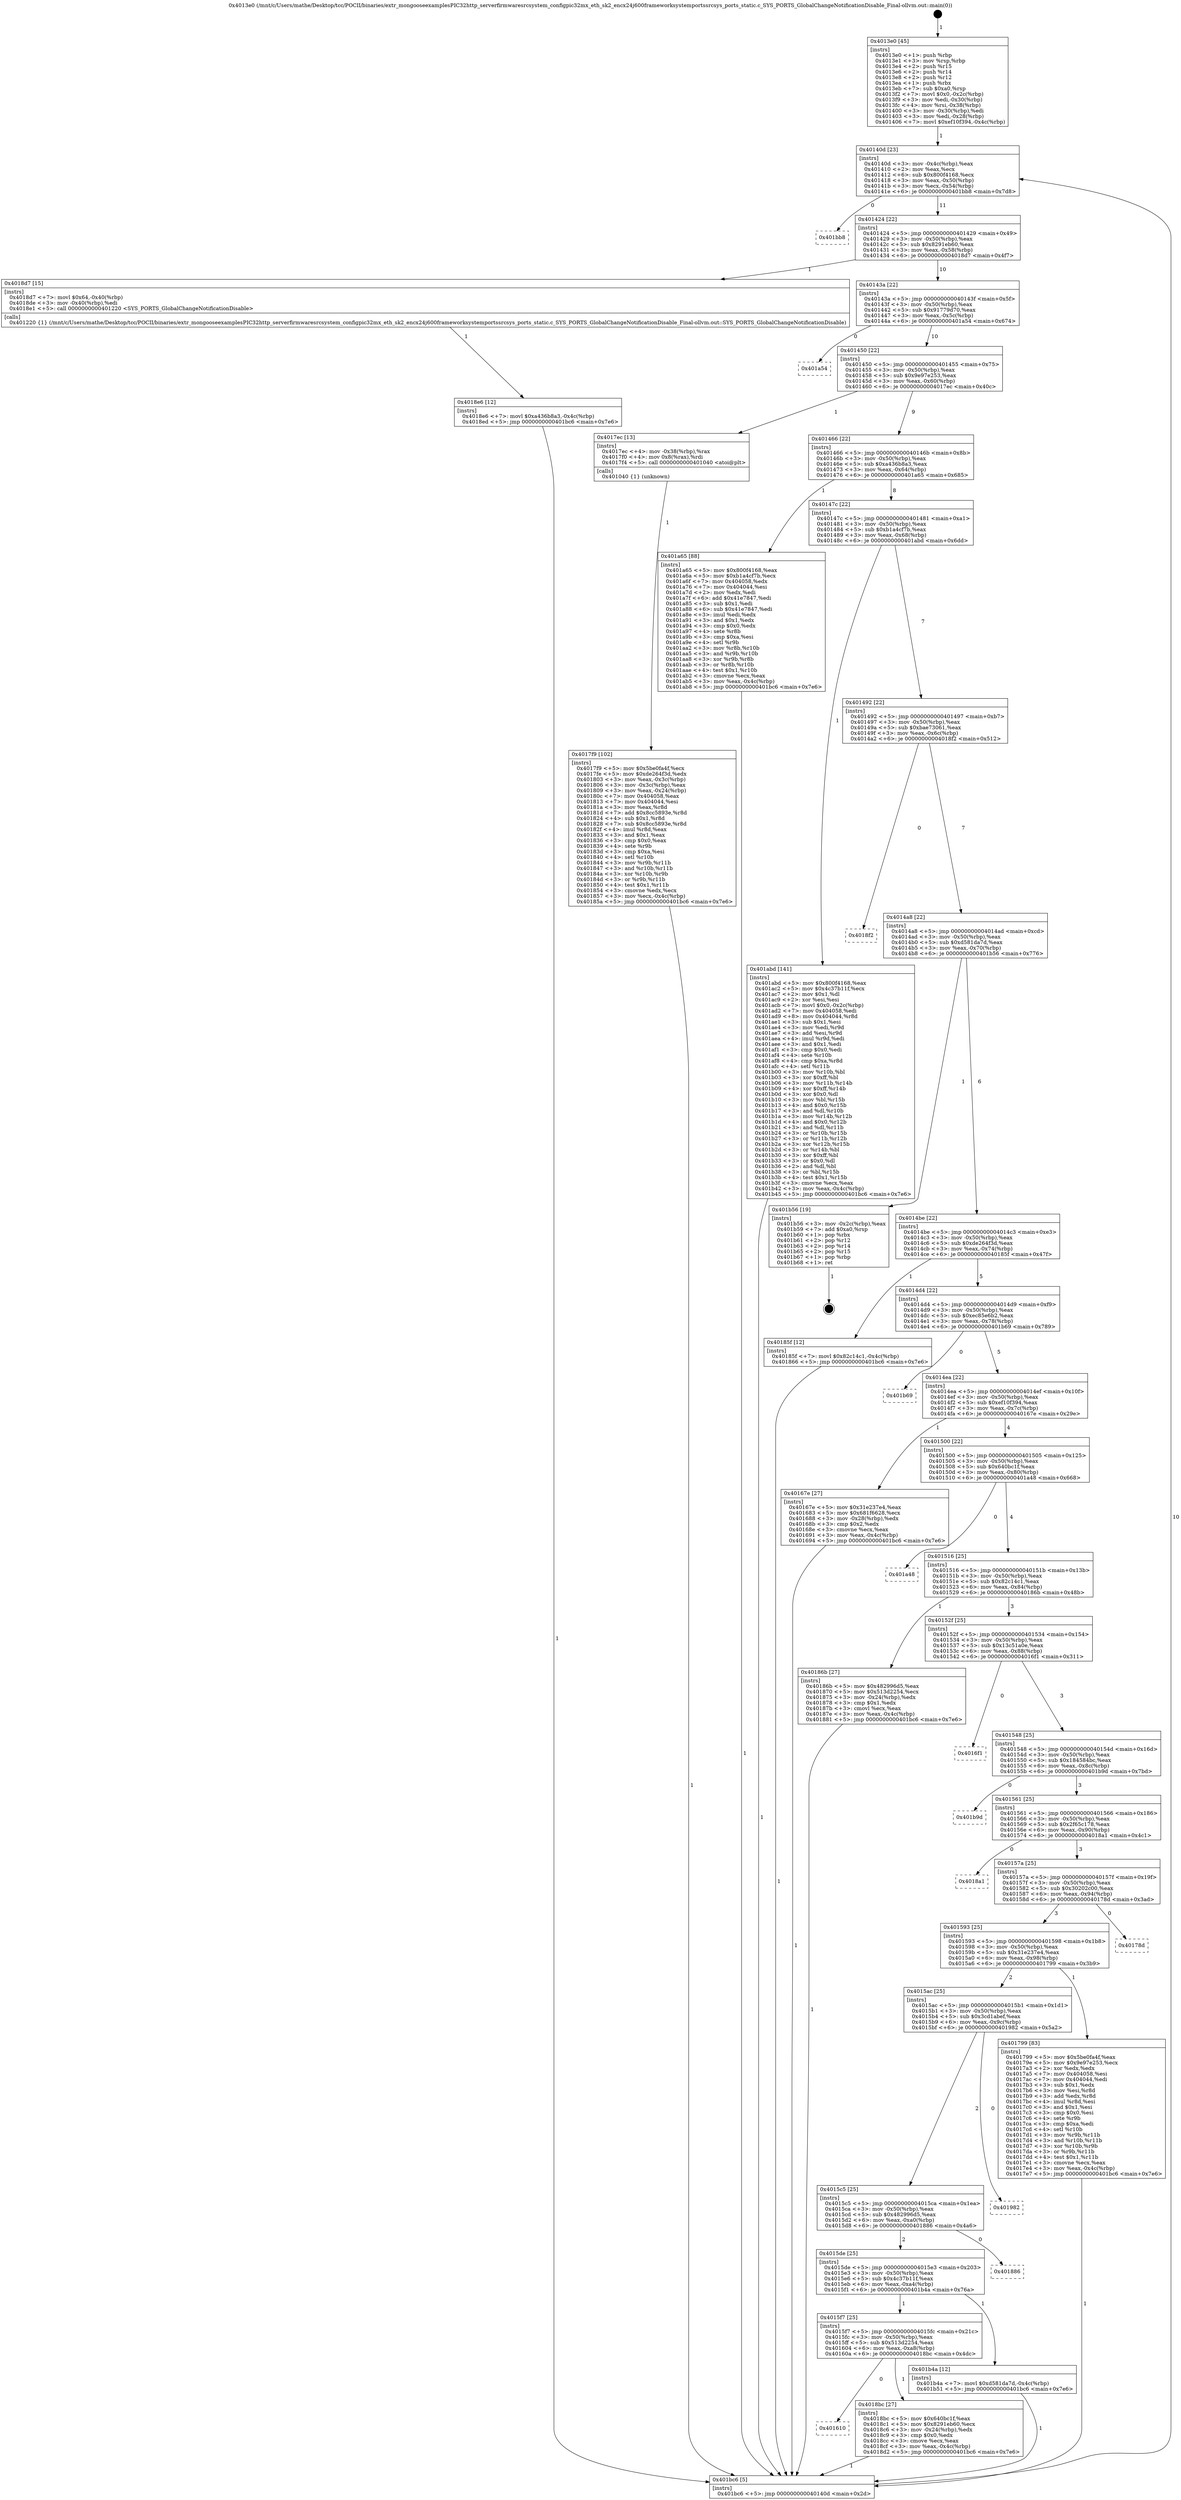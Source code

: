 digraph "0x4013e0" {
  label = "0x4013e0 (/mnt/c/Users/mathe/Desktop/tcc/POCII/binaries/extr_mongooseexamplesPIC32http_serverfirmwaresrcsystem_configpic32mx_eth_sk2_encx24j600frameworksystemportssrcsys_ports_static.c_SYS_PORTS_GlobalChangeNotificationDisable_Final-ollvm.out::main(0))"
  labelloc = "t"
  node[shape=record]

  Entry [label="",width=0.3,height=0.3,shape=circle,fillcolor=black,style=filled]
  "0x40140d" [label="{
     0x40140d [23]\l
     | [instrs]\l
     &nbsp;&nbsp;0x40140d \<+3\>: mov -0x4c(%rbp),%eax\l
     &nbsp;&nbsp;0x401410 \<+2\>: mov %eax,%ecx\l
     &nbsp;&nbsp;0x401412 \<+6\>: sub $0x800f4168,%ecx\l
     &nbsp;&nbsp;0x401418 \<+3\>: mov %eax,-0x50(%rbp)\l
     &nbsp;&nbsp;0x40141b \<+3\>: mov %ecx,-0x54(%rbp)\l
     &nbsp;&nbsp;0x40141e \<+6\>: je 0000000000401bb8 \<main+0x7d8\>\l
  }"]
  "0x401bb8" [label="{
     0x401bb8\l
  }", style=dashed]
  "0x401424" [label="{
     0x401424 [22]\l
     | [instrs]\l
     &nbsp;&nbsp;0x401424 \<+5\>: jmp 0000000000401429 \<main+0x49\>\l
     &nbsp;&nbsp;0x401429 \<+3\>: mov -0x50(%rbp),%eax\l
     &nbsp;&nbsp;0x40142c \<+5\>: sub $0x8291eb60,%eax\l
     &nbsp;&nbsp;0x401431 \<+3\>: mov %eax,-0x58(%rbp)\l
     &nbsp;&nbsp;0x401434 \<+6\>: je 00000000004018d7 \<main+0x4f7\>\l
  }"]
  Exit [label="",width=0.3,height=0.3,shape=circle,fillcolor=black,style=filled,peripheries=2]
  "0x4018d7" [label="{
     0x4018d7 [15]\l
     | [instrs]\l
     &nbsp;&nbsp;0x4018d7 \<+7\>: movl $0x64,-0x40(%rbp)\l
     &nbsp;&nbsp;0x4018de \<+3\>: mov -0x40(%rbp),%edi\l
     &nbsp;&nbsp;0x4018e1 \<+5\>: call 0000000000401220 \<SYS_PORTS_GlobalChangeNotificationDisable\>\l
     | [calls]\l
     &nbsp;&nbsp;0x401220 \{1\} (/mnt/c/Users/mathe/Desktop/tcc/POCII/binaries/extr_mongooseexamplesPIC32http_serverfirmwaresrcsystem_configpic32mx_eth_sk2_encx24j600frameworksystemportssrcsys_ports_static.c_SYS_PORTS_GlobalChangeNotificationDisable_Final-ollvm.out::SYS_PORTS_GlobalChangeNotificationDisable)\l
  }"]
  "0x40143a" [label="{
     0x40143a [22]\l
     | [instrs]\l
     &nbsp;&nbsp;0x40143a \<+5\>: jmp 000000000040143f \<main+0x5f\>\l
     &nbsp;&nbsp;0x40143f \<+3\>: mov -0x50(%rbp),%eax\l
     &nbsp;&nbsp;0x401442 \<+5\>: sub $0x91779d70,%eax\l
     &nbsp;&nbsp;0x401447 \<+3\>: mov %eax,-0x5c(%rbp)\l
     &nbsp;&nbsp;0x40144a \<+6\>: je 0000000000401a54 \<main+0x674\>\l
  }"]
  "0x4018e6" [label="{
     0x4018e6 [12]\l
     | [instrs]\l
     &nbsp;&nbsp;0x4018e6 \<+7\>: movl $0xa436b8a3,-0x4c(%rbp)\l
     &nbsp;&nbsp;0x4018ed \<+5\>: jmp 0000000000401bc6 \<main+0x7e6\>\l
  }"]
  "0x401a54" [label="{
     0x401a54\l
  }", style=dashed]
  "0x401450" [label="{
     0x401450 [22]\l
     | [instrs]\l
     &nbsp;&nbsp;0x401450 \<+5\>: jmp 0000000000401455 \<main+0x75\>\l
     &nbsp;&nbsp;0x401455 \<+3\>: mov -0x50(%rbp),%eax\l
     &nbsp;&nbsp;0x401458 \<+5\>: sub $0x9e97e253,%eax\l
     &nbsp;&nbsp;0x40145d \<+3\>: mov %eax,-0x60(%rbp)\l
     &nbsp;&nbsp;0x401460 \<+6\>: je 00000000004017ec \<main+0x40c\>\l
  }"]
  "0x401610" [label="{
     0x401610\l
  }", style=dashed]
  "0x4017ec" [label="{
     0x4017ec [13]\l
     | [instrs]\l
     &nbsp;&nbsp;0x4017ec \<+4\>: mov -0x38(%rbp),%rax\l
     &nbsp;&nbsp;0x4017f0 \<+4\>: mov 0x8(%rax),%rdi\l
     &nbsp;&nbsp;0x4017f4 \<+5\>: call 0000000000401040 \<atoi@plt\>\l
     | [calls]\l
     &nbsp;&nbsp;0x401040 \{1\} (unknown)\l
  }"]
  "0x401466" [label="{
     0x401466 [22]\l
     | [instrs]\l
     &nbsp;&nbsp;0x401466 \<+5\>: jmp 000000000040146b \<main+0x8b\>\l
     &nbsp;&nbsp;0x40146b \<+3\>: mov -0x50(%rbp),%eax\l
     &nbsp;&nbsp;0x40146e \<+5\>: sub $0xa436b8a3,%eax\l
     &nbsp;&nbsp;0x401473 \<+3\>: mov %eax,-0x64(%rbp)\l
     &nbsp;&nbsp;0x401476 \<+6\>: je 0000000000401a65 \<main+0x685\>\l
  }"]
  "0x4018bc" [label="{
     0x4018bc [27]\l
     | [instrs]\l
     &nbsp;&nbsp;0x4018bc \<+5\>: mov $0x640bc1f,%eax\l
     &nbsp;&nbsp;0x4018c1 \<+5\>: mov $0x8291eb60,%ecx\l
     &nbsp;&nbsp;0x4018c6 \<+3\>: mov -0x24(%rbp),%edx\l
     &nbsp;&nbsp;0x4018c9 \<+3\>: cmp $0x0,%edx\l
     &nbsp;&nbsp;0x4018cc \<+3\>: cmove %ecx,%eax\l
     &nbsp;&nbsp;0x4018cf \<+3\>: mov %eax,-0x4c(%rbp)\l
     &nbsp;&nbsp;0x4018d2 \<+5\>: jmp 0000000000401bc6 \<main+0x7e6\>\l
  }"]
  "0x401a65" [label="{
     0x401a65 [88]\l
     | [instrs]\l
     &nbsp;&nbsp;0x401a65 \<+5\>: mov $0x800f4168,%eax\l
     &nbsp;&nbsp;0x401a6a \<+5\>: mov $0xb1a4cf7b,%ecx\l
     &nbsp;&nbsp;0x401a6f \<+7\>: mov 0x404058,%edx\l
     &nbsp;&nbsp;0x401a76 \<+7\>: mov 0x404044,%esi\l
     &nbsp;&nbsp;0x401a7d \<+2\>: mov %edx,%edi\l
     &nbsp;&nbsp;0x401a7f \<+6\>: add $0x41e7847,%edi\l
     &nbsp;&nbsp;0x401a85 \<+3\>: sub $0x1,%edi\l
     &nbsp;&nbsp;0x401a88 \<+6\>: sub $0x41e7847,%edi\l
     &nbsp;&nbsp;0x401a8e \<+3\>: imul %edi,%edx\l
     &nbsp;&nbsp;0x401a91 \<+3\>: and $0x1,%edx\l
     &nbsp;&nbsp;0x401a94 \<+3\>: cmp $0x0,%edx\l
     &nbsp;&nbsp;0x401a97 \<+4\>: sete %r8b\l
     &nbsp;&nbsp;0x401a9b \<+3\>: cmp $0xa,%esi\l
     &nbsp;&nbsp;0x401a9e \<+4\>: setl %r9b\l
     &nbsp;&nbsp;0x401aa2 \<+3\>: mov %r8b,%r10b\l
     &nbsp;&nbsp;0x401aa5 \<+3\>: and %r9b,%r10b\l
     &nbsp;&nbsp;0x401aa8 \<+3\>: xor %r9b,%r8b\l
     &nbsp;&nbsp;0x401aab \<+3\>: or %r8b,%r10b\l
     &nbsp;&nbsp;0x401aae \<+4\>: test $0x1,%r10b\l
     &nbsp;&nbsp;0x401ab2 \<+3\>: cmovne %ecx,%eax\l
     &nbsp;&nbsp;0x401ab5 \<+3\>: mov %eax,-0x4c(%rbp)\l
     &nbsp;&nbsp;0x401ab8 \<+5\>: jmp 0000000000401bc6 \<main+0x7e6\>\l
  }"]
  "0x40147c" [label="{
     0x40147c [22]\l
     | [instrs]\l
     &nbsp;&nbsp;0x40147c \<+5\>: jmp 0000000000401481 \<main+0xa1\>\l
     &nbsp;&nbsp;0x401481 \<+3\>: mov -0x50(%rbp),%eax\l
     &nbsp;&nbsp;0x401484 \<+5\>: sub $0xb1a4cf7b,%eax\l
     &nbsp;&nbsp;0x401489 \<+3\>: mov %eax,-0x68(%rbp)\l
     &nbsp;&nbsp;0x40148c \<+6\>: je 0000000000401abd \<main+0x6dd\>\l
  }"]
  "0x4015f7" [label="{
     0x4015f7 [25]\l
     | [instrs]\l
     &nbsp;&nbsp;0x4015f7 \<+5\>: jmp 00000000004015fc \<main+0x21c\>\l
     &nbsp;&nbsp;0x4015fc \<+3\>: mov -0x50(%rbp),%eax\l
     &nbsp;&nbsp;0x4015ff \<+5\>: sub $0x513d2254,%eax\l
     &nbsp;&nbsp;0x401604 \<+6\>: mov %eax,-0xa8(%rbp)\l
     &nbsp;&nbsp;0x40160a \<+6\>: je 00000000004018bc \<main+0x4dc\>\l
  }"]
  "0x401abd" [label="{
     0x401abd [141]\l
     | [instrs]\l
     &nbsp;&nbsp;0x401abd \<+5\>: mov $0x800f4168,%eax\l
     &nbsp;&nbsp;0x401ac2 \<+5\>: mov $0x4c37b11f,%ecx\l
     &nbsp;&nbsp;0x401ac7 \<+2\>: mov $0x1,%dl\l
     &nbsp;&nbsp;0x401ac9 \<+2\>: xor %esi,%esi\l
     &nbsp;&nbsp;0x401acb \<+7\>: movl $0x0,-0x2c(%rbp)\l
     &nbsp;&nbsp;0x401ad2 \<+7\>: mov 0x404058,%edi\l
     &nbsp;&nbsp;0x401ad9 \<+8\>: mov 0x404044,%r8d\l
     &nbsp;&nbsp;0x401ae1 \<+3\>: sub $0x1,%esi\l
     &nbsp;&nbsp;0x401ae4 \<+3\>: mov %edi,%r9d\l
     &nbsp;&nbsp;0x401ae7 \<+3\>: add %esi,%r9d\l
     &nbsp;&nbsp;0x401aea \<+4\>: imul %r9d,%edi\l
     &nbsp;&nbsp;0x401aee \<+3\>: and $0x1,%edi\l
     &nbsp;&nbsp;0x401af1 \<+3\>: cmp $0x0,%edi\l
     &nbsp;&nbsp;0x401af4 \<+4\>: sete %r10b\l
     &nbsp;&nbsp;0x401af8 \<+4\>: cmp $0xa,%r8d\l
     &nbsp;&nbsp;0x401afc \<+4\>: setl %r11b\l
     &nbsp;&nbsp;0x401b00 \<+3\>: mov %r10b,%bl\l
     &nbsp;&nbsp;0x401b03 \<+3\>: xor $0xff,%bl\l
     &nbsp;&nbsp;0x401b06 \<+3\>: mov %r11b,%r14b\l
     &nbsp;&nbsp;0x401b09 \<+4\>: xor $0xff,%r14b\l
     &nbsp;&nbsp;0x401b0d \<+3\>: xor $0x0,%dl\l
     &nbsp;&nbsp;0x401b10 \<+3\>: mov %bl,%r15b\l
     &nbsp;&nbsp;0x401b13 \<+4\>: and $0x0,%r15b\l
     &nbsp;&nbsp;0x401b17 \<+3\>: and %dl,%r10b\l
     &nbsp;&nbsp;0x401b1a \<+3\>: mov %r14b,%r12b\l
     &nbsp;&nbsp;0x401b1d \<+4\>: and $0x0,%r12b\l
     &nbsp;&nbsp;0x401b21 \<+3\>: and %dl,%r11b\l
     &nbsp;&nbsp;0x401b24 \<+3\>: or %r10b,%r15b\l
     &nbsp;&nbsp;0x401b27 \<+3\>: or %r11b,%r12b\l
     &nbsp;&nbsp;0x401b2a \<+3\>: xor %r12b,%r15b\l
     &nbsp;&nbsp;0x401b2d \<+3\>: or %r14b,%bl\l
     &nbsp;&nbsp;0x401b30 \<+3\>: xor $0xff,%bl\l
     &nbsp;&nbsp;0x401b33 \<+3\>: or $0x0,%dl\l
     &nbsp;&nbsp;0x401b36 \<+2\>: and %dl,%bl\l
     &nbsp;&nbsp;0x401b38 \<+3\>: or %bl,%r15b\l
     &nbsp;&nbsp;0x401b3b \<+4\>: test $0x1,%r15b\l
     &nbsp;&nbsp;0x401b3f \<+3\>: cmovne %ecx,%eax\l
     &nbsp;&nbsp;0x401b42 \<+3\>: mov %eax,-0x4c(%rbp)\l
     &nbsp;&nbsp;0x401b45 \<+5\>: jmp 0000000000401bc6 \<main+0x7e6\>\l
  }"]
  "0x401492" [label="{
     0x401492 [22]\l
     | [instrs]\l
     &nbsp;&nbsp;0x401492 \<+5\>: jmp 0000000000401497 \<main+0xb7\>\l
     &nbsp;&nbsp;0x401497 \<+3\>: mov -0x50(%rbp),%eax\l
     &nbsp;&nbsp;0x40149a \<+5\>: sub $0xbae73061,%eax\l
     &nbsp;&nbsp;0x40149f \<+3\>: mov %eax,-0x6c(%rbp)\l
     &nbsp;&nbsp;0x4014a2 \<+6\>: je 00000000004018f2 \<main+0x512\>\l
  }"]
  "0x401b4a" [label="{
     0x401b4a [12]\l
     | [instrs]\l
     &nbsp;&nbsp;0x401b4a \<+7\>: movl $0xd581da7d,-0x4c(%rbp)\l
     &nbsp;&nbsp;0x401b51 \<+5\>: jmp 0000000000401bc6 \<main+0x7e6\>\l
  }"]
  "0x4018f2" [label="{
     0x4018f2\l
  }", style=dashed]
  "0x4014a8" [label="{
     0x4014a8 [22]\l
     | [instrs]\l
     &nbsp;&nbsp;0x4014a8 \<+5\>: jmp 00000000004014ad \<main+0xcd\>\l
     &nbsp;&nbsp;0x4014ad \<+3\>: mov -0x50(%rbp),%eax\l
     &nbsp;&nbsp;0x4014b0 \<+5\>: sub $0xd581da7d,%eax\l
     &nbsp;&nbsp;0x4014b5 \<+3\>: mov %eax,-0x70(%rbp)\l
     &nbsp;&nbsp;0x4014b8 \<+6\>: je 0000000000401b56 \<main+0x776\>\l
  }"]
  "0x4015de" [label="{
     0x4015de [25]\l
     | [instrs]\l
     &nbsp;&nbsp;0x4015de \<+5\>: jmp 00000000004015e3 \<main+0x203\>\l
     &nbsp;&nbsp;0x4015e3 \<+3\>: mov -0x50(%rbp),%eax\l
     &nbsp;&nbsp;0x4015e6 \<+5\>: sub $0x4c37b11f,%eax\l
     &nbsp;&nbsp;0x4015eb \<+6\>: mov %eax,-0xa4(%rbp)\l
     &nbsp;&nbsp;0x4015f1 \<+6\>: je 0000000000401b4a \<main+0x76a\>\l
  }"]
  "0x401b56" [label="{
     0x401b56 [19]\l
     | [instrs]\l
     &nbsp;&nbsp;0x401b56 \<+3\>: mov -0x2c(%rbp),%eax\l
     &nbsp;&nbsp;0x401b59 \<+7\>: add $0xa0,%rsp\l
     &nbsp;&nbsp;0x401b60 \<+1\>: pop %rbx\l
     &nbsp;&nbsp;0x401b61 \<+2\>: pop %r12\l
     &nbsp;&nbsp;0x401b63 \<+2\>: pop %r14\l
     &nbsp;&nbsp;0x401b65 \<+2\>: pop %r15\l
     &nbsp;&nbsp;0x401b67 \<+1\>: pop %rbp\l
     &nbsp;&nbsp;0x401b68 \<+1\>: ret\l
  }"]
  "0x4014be" [label="{
     0x4014be [22]\l
     | [instrs]\l
     &nbsp;&nbsp;0x4014be \<+5\>: jmp 00000000004014c3 \<main+0xe3\>\l
     &nbsp;&nbsp;0x4014c3 \<+3\>: mov -0x50(%rbp),%eax\l
     &nbsp;&nbsp;0x4014c6 \<+5\>: sub $0xde264f3d,%eax\l
     &nbsp;&nbsp;0x4014cb \<+3\>: mov %eax,-0x74(%rbp)\l
     &nbsp;&nbsp;0x4014ce \<+6\>: je 000000000040185f \<main+0x47f\>\l
  }"]
  "0x401886" [label="{
     0x401886\l
  }", style=dashed]
  "0x40185f" [label="{
     0x40185f [12]\l
     | [instrs]\l
     &nbsp;&nbsp;0x40185f \<+7\>: movl $0x82c14c1,-0x4c(%rbp)\l
     &nbsp;&nbsp;0x401866 \<+5\>: jmp 0000000000401bc6 \<main+0x7e6\>\l
  }"]
  "0x4014d4" [label="{
     0x4014d4 [22]\l
     | [instrs]\l
     &nbsp;&nbsp;0x4014d4 \<+5\>: jmp 00000000004014d9 \<main+0xf9\>\l
     &nbsp;&nbsp;0x4014d9 \<+3\>: mov -0x50(%rbp),%eax\l
     &nbsp;&nbsp;0x4014dc \<+5\>: sub $0xec85e6b2,%eax\l
     &nbsp;&nbsp;0x4014e1 \<+3\>: mov %eax,-0x78(%rbp)\l
     &nbsp;&nbsp;0x4014e4 \<+6\>: je 0000000000401b69 \<main+0x789\>\l
  }"]
  "0x4015c5" [label="{
     0x4015c5 [25]\l
     | [instrs]\l
     &nbsp;&nbsp;0x4015c5 \<+5\>: jmp 00000000004015ca \<main+0x1ea\>\l
     &nbsp;&nbsp;0x4015ca \<+3\>: mov -0x50(%rbp),%eax\l
     &nbsp;&nbsp;0x4015cd \<+5\>: sub $0x482996d5,%eax\l
     &nbsp;&nbsp;0x4015d2 \<+6\>: mov %eax,-0xa0(%rbp)\l
     &nbsp;&nbsp;0x4015d8 \<+6\>: je 0000000000401886 \<main+0x4a6\>\l
  }"]
  "0x401b69" [label="{
     0x401b69\l
  }", style=dashed]
  "0x4014ea" [label="{
     0x4014ea [22]\l
     | [instrs]\l
     &nbsp;&nbsp;0x4014ea \<+5\>: jmp 00000000004014ef \<main+0x10f\>\l
     &nbsp;&nbsp;0x4014ef \<+3\>: mov -0x50(%rbp),%eax\l
     &nbsp;&nbsp;0x4014f2 \<+5\>: sub $0xef10f394,%eax\l
     &nbsp;&nbsp;0x4014f7 \<+3\>: mov %eax,-0x7c(%rbp)\l
     &nbsp;&nbsp;0x4014fa \<+6\>: je 000000000040167e \<main+0x29e\>\l
  }"]
  "0x401982" [label="{
     0x401982\l
  }", style=dashed]
  "0x40167e" [label="{
     0x40167e [27]\l
     | [instrs]\l
     &nbsp;&nbsp;0x40167e \<+5\>: mov $0x31e237e4,%eax\l
     &nbsp;&nbsp;0x401683 \<+5\>: mov $0x681f6628,%ecx\l
     &nbsp;&nbsp;0x401688 \<+3\>: mov -0x28(%rbp),%edx\l
     &nbsp;&nbsp;0x40168b \<+3\>: cmp $0x2,%edx\l
     &nbsp;&nbsp;0x40168e \<+3\>: cmovne %ecx,%eax\l
     &nbsp;&nbsp;0x401691 \<+3\>: mov %eax,-0x4c(%rbp)\l
     &nbsp;&nbsp;0x401694 \<+5\>: jmp 0000000000401bc6 \<main+0x7e6\>\l
  }"]
  "0x401500" [label="{
     0x401500 [22]\l
     | [instrs]\l
     &nbsp;&nbsp;0x401500 \<+5\>: jmp 0000000000401505 \<main+0x125\>\l
     &nbsp;&nbsp;0x401505 \<+3\>: mov -0x50(%rbp),%eax\l
     &nbsp;&nbsp;0x401508 \<+5\>: sub $0x640bc1f,%eax\l
     &nbsp;&nbsp;0x40150d \<+3\>: mov %eax,-0x80(%rbp)\l
     &nbsp;&nbsp;0x401510 \<+6\>: je 0000000000401a48 \<main+0x668\>\l
  }"]
  "0x401bc6" [label="{
     0x401bc6 [5]\l
     | [instrs]\l
     &nbsp;&nbsp;0x401bc6 \<+5\>: jmp 000000000040140d \<main+0x2d\>\l
  }"]
  "0x4013e0" [label="{
     0x4013e0 [45]\l
     | [instrs]\l
     &nbsp;&nbsp;0x4013e0 \<+1\>: push %rbp\l
     &nbsp;&nbsp;0x4013e1 \<+3\>: mov %rsp,%rbp\l
     &nbsp;&nbsp;0x4013e4 \<+2\>: push %r15\l
     &nbsp;&nbsp;0x4013e6 \<+2\>: push %r14\l
     &nbsp;&nbsp;0x4013e8 \<+2\>: push %r12\l
     &nbsp;&nbsp;0x4013ea \<+1\>: push %rbx\l
     &nbsp;&nbsp;0x4013eb \<+7\>: sub $0xa0,%rsp\l
     &nbsp;&nbsp;0x4013f2 \<+7\>: movl $0x0,-0x2c(%rbp)\l
     &nbsp;&nbsp;0x4013f9 \<+3\>: mov %edi,-0x30(%rbp)\l
     &nbsp;&nbsp;0x4013fc \<+4\>: mov %rsi,-0x38(%rbp)\l
     &nbsp;&nbsp;0x401400 \<+3\>: mov -0x30(%rbp),%edi\l
     &nbsp;&nbsp;0x401403 \<+3\>: mov %edi,-0x28(%rbp)\l
     &nbsp;&nbsp;0x401406 \<+7\>: movl $0xef10f394,-0x4c(%rbp)\l
  }"]
  "0x4017f9" [label="{
     0x4017f9 [102]\l
     | [instrs]\l
     &nbsp;&nbsp;0x4017f9 \<+5\>: mov $0x5be0fa4f,%ecx\l
     &nbsp;&nbsp;0x4017fe \<+5\>: mov $0xde264f3d,%edx\l
     &nbsp;&nbsp;0x401803 \<+3\>: mov %eax,-0x3c(%rbp)\l
     &nbsp;&nbsp;0x401806 \<+3\>: mov -0x3c(%rbp),%eax\l
     &nbsp;&nbsp;0x401809 \<+3\>: mov %eax,-0x24(%rbp)\l
     &nbsp;&nbsp;0x40180c \<+7\>: mov 0x404058,%eax\l
     &nbsp;&nbsp;0x401813 \<+7\>: mov 0x404044,%esi\l
     &nbsp;&nbsp;0x40181a \<+3\>: mov %eax,%r8d\l
     &nbsp;&nbsp;0x40181d \<+7\>: add $0x8cc5893e,%r8d\l
     &nbsp;&nbsp;0x401824 \<+4\>: sub $0x1,%r8d\l
     &nbsp;&nbsp;0x401828 \<+7\>: sub $0x8cc5893e,%r8d\l
     &nbsp;&nbsp;0x40182f \<+4\>: imul %r8d,%eax\l
     &nbsp;&nbsp;0x401833 \<+3\>: and $0x1,%eax\l
     &nbsp;&nbsp;0x401836 \<+3\>: cmp $0x0,%eax\l
     &nbsp;&nbsp;0x401839 \<+4\>: sete %r9b\l
     &nbsp;&nbsp;0x40183d \<+3\>: cmp $0xa,%esi\l
     &nbsp;&nbsp;0x401840 \<+4\>: setl %r10b\l
     &nbsp;&nbsp;0x401844 \<+3\>: mov %r9b,%r11b\l
     &nbsp;&nbsp;0x401847 \<+3\>: and %r10b,%r11b\l
     &nbsp;&nbsp;0x40184a \<+3\>: xor %r10b,%r9b\l
     &nbsp;&nbsp;0x40184d \<+3\>: or %r9b,%r11b\l
     &nbsp;&nbsp;0x401850 \<+4\>: test $0x1,%r11b\l
     &nbsp;&nbsp;0x401854 \<+3\>: cmovne %edx,%ecx\l
     &nbsp;&nbsp;0x401857 \<+3\>: mov %ecx,-0x4c(%rbp)\l
     &nbsp;&nbsp;0x40185a \<+5\>: jmp 0000000000401bc6 \<main+0x7e6\>\l
  }"]
  "0x401a48" [label="{
     0x401a48\l
  }", style=dashed]
  "0x401516" [label="{
     0x401516 [25]\l
     | [instrs]\l
     &nbsp;&nbsp;0x401516 \<+5\>: jmp 000000000040151b \<main+0x13b\>\l
     &nbsp;&nbsp;0x40151b \<+3\>: mov -0x50(%rbp),%eax\l
     &nbsp;&nbsp;0x40151e \<+5\>: sub $0x82c14c1,%eax\l
     &nbsp;&nbsp;0x401523 \<+6\>: mov %eax,-0x84(%rbp)\l
     &nbsp;&nbsp;0x401529 \<+6\>: je 000000000040186b \<main+0x48b\>\l
  }"]
  "0x4015ac" [label="{
     0x4015ac [25]\l
     | [instrs]\l
     &nbsp;&nbsp;0x4015ac \<+5\>: jmp 00000000004015b1 \<main+0x1d1\>\l
     &nbsp;&nbsp;0x4015b1 \<+3\>: mov -0x50(%rbp),%eax\l
     &nbsp;&nbsp;0x4015b4 \<+5\>: sub $0x3cd1abef,%eax\l
     &nbsp;&nbsp;0x4015b9 \<+6\>: mov %eax,-0x9c(%rbp)\l
     &nbsp;&nbsp;0x4015bf \<+6\>: je 0000000000401982 \<main+0x5a2\>\l
  }"]
  "0x40186b" [label="{
     0x40186b [27]\l
     | [instrs]\l
     &nbsp;&nbsp;0x40186b \<+5\>: mov $0x482996d5,%eax\l
     &nbsp;&nbsp;0x401870 \<+5\>: mov $0x513d2254,%ecx\l
     &nbsp;&nbsp;0x401875 \<+3\>: mov -0x24(%rbp),%edx\l
     &nbsp;&nbsp;0x401878 \<+3\>: cmp $0x1,%edx\l
     &nbsp;&nbsp;0x40187b \<+3\>: cmovl %ecx,%eax\l
     &nbsp;&nbsp;0x40187e \<+3\>: mov %eax,-0x4c(%rbp)\l
     &nbsp;&nbsp;0x401881 \<+5\>: jmp 0000000000401bc6 \<main+0x7e6\>\l
  }"]
  "0x40152f" [label="{
     0x40152f [25]\l
     | [instrs]\l
     &nbsp;&nbsp;0x40152f \<+5\>: jmp 0000000000401534 \<main+0x154\>\l
     &nbsp;&nbsp;0x401534 \<+3\>: mov -0x50(%rbp),%eax\l
     &nbsp;&nbsp;0x401537 \<+5\>: sub $0x13c51a0e,%eax\l
     &nbsp;&nbsp;0x40153c \<+6\>: mov %eax,-0x88(%rbp)\l
     &nbsp;&nbsp;0x401542 \<+6\>: je 00000000004016f1 \<main+0x311\>\l
  }"]
  "0x401799" [label="{
     0x401799 [83]\l
     | [instrs]\l
     &nbsp;&nbsp;0x401799 \<+5\>: mov $0x5be0fa4f,%eax\l
     &nbsp;&nbsp;0x40179e \<+5\>: mov $0x9e97e253,%ecx\l
     &nbsp;&nbsp;0x4017a3 \<+2\>: xor %edx,%edx\l
     &nbsp;&nbsp;0x4017a5 \<+7\>: mov 0x404058,%esi\l
     &nbsp;&nbsp;0x4017ac \<+7\>: mov 0x404044,%edi\l
     &nbsp;&nbsp;0x4017b3 \<+3\>: sub $0x1,%edx\l
     &nbsp;&nbsp;0x4017b6 \<+3\>: mov %esi,%r8d\l
     &nbsp;&nbsp;0x4017b9 \<+3\>: add %edx,%r8d\l
     &nbsp;&nbsp;0x4017bc \<+4\>: imul %r8d,%esi\l
     &nbsp;&nbsp;0x4017c0 \<+3\>: and $0x1,%esi\l
     &nbsp;&nbsp;0x4017c3 \<+3\>: cmp $0x0,%esi\l
     &nbsp;&nbsp;0x4017c6 \<+4\>: sete %r9b\l
     &nbsp;&nbsp;0x4017ca \<+3\>: cmp $0xa,%edi\l
     &nbsp;&nbsp;0x4017cd \<+4\>: setl %r10b\l
     &nbsp;&nbsp;0x4017d1 \<+3\>: mov %r9b,%r11b\l
     &nbsp;&nbsp;0x4017d4 \<+3\>: and %r10b,%r11b\l
     &nbsp;&nbsp;0x4017d7 \<+3\>: xor %r10b,%r9b\l
     &nbsp;&nbsp;0x4017da \<+3\>: or %r9b,%r11b\l
     &nbsp;&nbsp;0x4017dd \<+4\>: test $0x1,%r11b\l
     &nbsp;&nbsp;0x4017e1 \<+3\>: cmovne %ecx,%eax\l
     &nbsp;&nbsp;0x4017e4 \<+3\>: mov %eax,-0x4c(%rbp)\l
     &nbsp;&nbsp;0x4017e7 \<+5\>: jmp 0000000000401bc6 \<main+0x7e6\>\l
  }"]
  "0x4016f1" [label="{
     0x4016f1\l
  }", style=dashed]
  "0x401548" [label="{
     0x401548 [25]\l
     | [instrs]\l
     &nbsp;&nbsp;0x401548 \<+5\>: jmp 000000000040154d \<main+0x16d\>\l
     &nbsp;&nbsp;0x40154d \<+3\>: mov -0x50(%rbp),%eax\l
     &nbsp;&nbsp;0x401550 \<+5\>: sub $0x184584bc,%eax\l
     &nbsp;&nbsp;0x401555 \<+6\>: mov %eax,-0x8c(%rbp)\l
     &nbsp;&nbsp;0x40155b \<+6\>: je 0000000000401b9d \<main+0x7bd\>\l
  }"]
  "0x401593" [label="{
     0x401593 [25]\l
     | [instrs]\l
     &nbsp;&nbsp;0x401593 \<+5\>: jmp 0000000000401598 \<main+0x1b8\>\l
     &nbsp;&nbsp;0x401598 \<+3\>: mov -0x50(%rbp),%eax\l
     &nbsp;&nbsp;0x40159b \<+5\>: sub $0x31e237e4,%eax\l
     &nbsp;&nbsp;0x4015a0 \<+6\>: mov %eax,-0x98(%rbp)\l
     &nbsp;&nbsp;0x4015a6 \<+6\>: je 0000000000401799 \<main+0x3b9\>\l
  }"]
  "0x401b9d" [label="{
     0x401b9d\l
  }", style=dashed]
  "0x401561" [label="{
     0x401561 [25]\l
     | [instrs]\l
     &nbsp;&nbsp;0x401561 \<+5\>: jmp 0000000000401566 \<main+0x186\>\l
     &nbsp;&nbsp;0x401566 \<+3\>: mov -0x50(%rbp),%eax\l
     &nbsp;&nbsp;0x401569 \<+5\>: sub $0x2f65c178,%eax\l
     &nbsp;&nbsp;0x40156e \<+6\>: mov %eax,-0x90(%rbp)\l
     &nbsp;&nbsp;0x401574 \<+6\>: je 00000000004018a1 \<main+0x4c1\>\l
  }"]
  "0x40178d" [label="{
     0x40178d\l
  }", style=dashed]
  "0x4018a1" [label="{
     0x4018a1\l
  }", style=dashed]
  "0x40157a" [label="{
     0x40157a [25]\l
     | [instrs]\l
     &nbsp;&nbsp;0x40157a \<+5\>: jmp 000000000040157f \<main+0x19f\>\l
     &nbsp;&nbsp;0x40157f \<+3\>: mov -0x50(%rbp),%eax\l
     &nbsp;&nbsp;0x401582 \<+5\>: sub $0x30202c00,%eax\l
     &nbsp;&nbsp;0x401587 \<+6\>: mov %eax,-0x94(%rbp)\l
     &nbsp;&nbsp;0x40158d \<+6\>: je 000000000040178d \<main+0x3ad\>\l
  }"]
  Entry -> "0x4013e0" [label=" 1"]
  "0x40140d" -> "0x401bb8" [label=" 0"]
  "0x40140d" -> "0x401424" [label=" 11"]
  "0x401b56" -> Exit [label=" 1"]
  "0x401424" -> "0x4018d7" [label=" 1"]
  "0x401424" -> "0x40143a" [label=" 10"]
  "0x401b4a" -> "0x401bc6" [label=" 1"]
  "0x40143a" -> "0x401a54" [label=" 0"]
  "0x40143a" -> "0x401450" [label=" 10"]
  "0x401abd" -> "0x401bc6" [label=" 1"]
  "0x401450" -> "0x4017ec" [label=" 1"]
  "0x401450" -> "0x401466" [label=" 9"]
  "0x401a65" -> "0x401bc6" [label=" 1"]
  "0x401466" -> "0x401a65" [label=" 1"]
  "0x401466" -> "0x40147c" [label=" 8"]
  "0x4018e6" -> "0x401bc6" [label=" 1"]
  "0x40147c" -> "0x401abd" [label=" 1"]
  "0x40147c" -> "0x401492" [label=" 7"]
  "0x4018bc" -> "0x401bc6" [label=" 1"]
  "0x401492" -> "0x4018f2" [label=" 0"]
  "0x401492" -> "0x4014a8" [label=" 7"]
  "0x4015f7" -> "0x401610" [label=" 0"]
  "0x4014a8" -> "0x401b56" [label=" 1"]
  "0x4014a8" -> "0x4014be" [label=" 6"]
  "0x4018d7" -> "0x4018e6" [label=" 1"]
  "0x4014be" -> "0x40185f" [label=" 1"]
  "0x4014be" -> "0x4014d4" [label=" 5"]
  "0x4015de" -> "0x4015f7" [label=" 1"]
  "0x4014d4" -> "0x401b69" [label=" 0"]
  "0x4014d4" -> "0x4014ea" [label=" 5"]
  "0x4015f7" -> "0x4018bc" [label=" 1"]
  "0x4014ea" -> "0x40167e" [label=" 1"]
  "0x4014ea" -> "0x401500" [label=" 4"]
  "0x40167e" -> "0x401bc6" [label=" 1"]
  "0x4013e0" -> "0x40140d" [label=" 1"]
  "0x401bc6" -> "0x40140d" [label=" 10"]
  "0x4015c5" -> "0x4015de" [label=" 2"]
  "0x401500" -> "0x401a48" [label=" 0"]
  "0x401500" -> "0x401516" [label=" 4"]
  "0x4015de" -> "0x401b4a" [label=" 1"]
  "0x401516" -> "0x40186b" [label=" 1"]
  "0x401516" -> "0x40152f" [label=" 3"]
  "0x4015ac" -> "0x4015c5" [label=" 2"]
  "0x40152f" -> "0x4016f1" [label=" 0"]
  "0x40152f" -> "0x401548" [label=" 3"]
  "0x4015ac" -> "0x401982" [label=" 0"]
  "0x401548" -> "0x401b9d" [label=" 0"]
  "0x401548" -> "0x401561" [label=" 3"]
  "0x40186b" -> "0x401bc6" [label=" 1"]
  "0x401561" -> "0x4018a1" [label=" 0"]
  "0x401561" -> "0x40157a" [label=" 3"]
  "0x40185f" -> "0x401bc6" [label=" 1"]
  "0x40157a" -> "0x40178d" [label=" 0"]
  "0x40157a" -> "0x401593" [label=" 3"]
  "0x4015c5" -> "0x401886" [label=" 0"]
  "0x401593" -> "0x401799" [label=" 1"]
  "0x401593" -> "0x4015ac" [label=" 2"]
  "0x401799" -> "0x401bc6" [label=" 1"]
  "0x4017ec" -> "0x4017f9" [label=" 1"]
  "0x4017f9" -> "0x401bc6" [label=" 1"]
}
